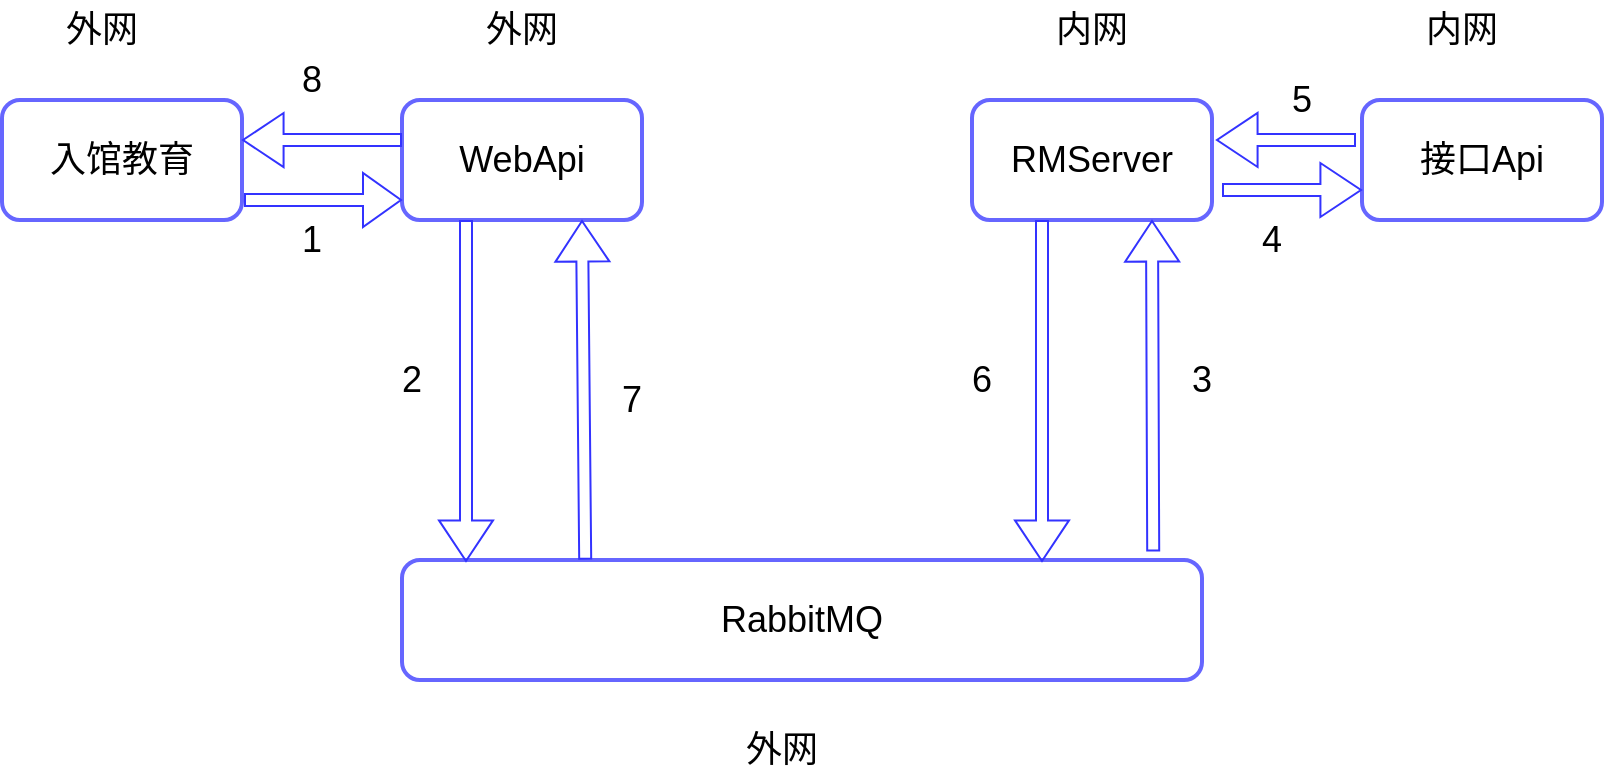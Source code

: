 <mxfile version="20.2.0" type="github">
  <diagram id="3AgY-yPfVQteRXyJUEFo" name="第 1 页">
    <mxGraphModel dx="1038" dy="539" grid="1" gridSize="10" guides="1" tooltips="1" connect="1" arrows="1" fold="1" page="1" pageScale="1" pageWidth="413" pageHeight="583" math="0" shadow="0">
      <root>
        <mxCell id="0" />
        <mxCell id="1" parent="0" />
        <mxCell id="IapzVNITazoT1ZQ--0HA-1" value="入馆教育" style="rounded=1;whiteSpace=wrap;html=1;strokeWidth=2;strokeColor=#6666FF;fontSize=18;" parent="1" vertex="1">
          <mxGeometry x="20" y="170" width="120" height="60" as="geometry" />
        </mxCell>
        <mxCell id="IapzVNITazoT1ZQ--0HA-4" value="WebApi" style="rounded=1;whiteSpace=wrap;html=1;strokeWidth=2;strokeColor=#6666FF;fontSize=18;" parent="1" vertex="1">
          <mxGeometry x="220" y="170" width="120" height="60" as="geometry" />
        </mxCell>
        <mxCell id="IapzVNITazoT1ZQ--0HA-5" value="RMServer" style="rounded=1;whiteSpace=wrap;html=1;strokeWidth=2;strokeColor=#6666FF;fontSize=18;" parent="1" vertex="1">
          <mxGeometry x="505" y="170" width="120" height="60" as="geometry" />
        </mxCell>
        <mxCell id="IapzVNITazoT1ZQ--0HA-6" value="RabbitMQ" style="rounded=1;whiteSpace=wrap;html=1;strokeWidth=2;strokeColor=#6666FF;fontSize=18;" parent="1" vertex="1">
          <mxGeometry x="220" y="400" width="400" height="60" as="geometry" />
        </mxCell>
        <mxCell id="IapzVNITazoT1ZQ--0HA-7" value="接口Api" style="rounded=1;whiteSpace=wrap;html=1;strokeWidth=2;strokeColor=#6666FF;fontSize=18;" parent="1" vertex="1">
          <mxGeometry x="700" y="170" width="120" height="60" as="geometry" />
        </mxCell>
        <mxCell id="IapzVNITazoT1ZQ--0HA-9" value="外网" style="text;html=1;strokeColor=none;fillColor=none;align=center;verticalAlign=middle;whiteSpace=wrap;rounded=0;fontSize=18;" parent="1" vertex="1">
          <mxGeometry x="380" y="480" width="60" height="30" as="geometry" />
        </mxCell>
        <mxCell id="IapzVNITazoT1ZQ--0HA-10" value="外网" style="text;html=1;strokeColor=none;fillColor=none;align=center;verticalAlign=middle;whiteSpace=wrap;rounded=0;fontSize=18;" parent="1" vertex="1">
          <mxGeometry x="250" y="120" width="60" height="30" as="geometry" />
        </mxCell>
        <mxCell id="IapzVNITazoT1ZQ--0HA-11" value="外网" style="text;html=1;strokeColor=none;fillColor=none;align=center;verticalAlign=middle;whiteSpace=wrap;rounded=0;fontSize=18;" parent="1" vertex="1">
          <mxGeometry x="40" y="120" width="60" height="30" as="geometry" />
        </mxCell>
        <mxCell id="IapzVNITazoT1ZQ--0HA-12" value="内网" style="text;html=1;strokeColor=none;fillColor=none;align=center;verticalAlign=middle;whiteSpace=wrap;rounded=0;fontSize=18;" parent="1" vertex="1">
          <mxGeometry x="535" y="120" width="60" height="30" as="geometry" />
        </mxCell>
        <mxCell id="IapzVNITazoT1ZQ--0HA-13" value="内网" style="text;html=1;strokeColor=none;fillColor=none;align=center;verticalAlign=middle;whiteSpace=wrap;rounded=0;fontSize=18;" parent="1" vertex="1">
          <mxGeometry x="720" y="120" width="60" height="30" as="geometry" />
        </mxCell>
        <mxCell id="IapzVNITazoT1ZQ--0HA-14" value="" style="shape=flexArrow;endArrow=block;html=1;rounded=0;fontSize=18;entryX=0;entryY=0.5;entryDx=0;entryDy=0;endSize=6;shadow=0;width=6;strokeColor=#3333FF;" parent="1" edge="1">
          <mxGeometry width="50" height="50" relative="1" as="geometry">
            <mxPoint x="141" y="220" as="sourcePoint" />
            <mxPoint x="220" y="220" as="targetPoint" />
          </mxGeometry>
        </mxCell>
        <mxCell id="IapzVNITazoT1ZQ--0HA-15" value="" style="shape=flexArrow;endArrow=block;html=1;rounded=0;fontSize=18;endSize=6.43;shadow=0;width=6;strokeColor=#3333FF;exitX=0.25;exitY=1;exitDx=0;exitDy=0;" parent="1" edge="1">
          <mxGeometry width="50" height="50" relative="1" as="geometry">
            <mxPoint x="252" y="230" as="sourcePoint" />
            <mxPoint x="252" y="401" as="targetPoint" />
          </mxGeometry>
        </mxCell>
        <mxCell id="IapzVNITazoT1ZQ--0HA-16" value="" style="shape=flexArrow;endArrow=block;html=1;rounded=0;fontSize=18;endSize=6.43;shadow=0;width=6;strokeColor=#3333FF;exitX=0;exitY=0.333;exitDx=0;exitDy=0;exitPerimeter=0;" parent="1" edge="1">
          <mxGeometry width="50" height="50" relative="1" as="geometry">
            <mxPoint x="697" y="189.98" as="sourcePoint" />
            <mxPoint x="627" y="190" as="targetPoint" />
          </mxGeometry>
        </mxCell>
        <mxCell id="IapzVNITazoT1ZQ--0HA-17" value="" style="shape=flexArrow;endArrow=block;html=1;rounded=0;fontSize=18;endSize=6.43;shadow=0;width=6;strokeColor=#3333FF;entryX=0;entryY=0.75;entryDx=0;entryDy=0;" parent="1" target="IapzVNITazoT1ZQ--0HA-7" edge="1">
          <mxGeometry width="50" height="50" relative="1" as="geometry">
            <mxPoint x="630" y="215" as="sourcePoint" />
            <mxPoint x="630" y="381" as="targetPoint" />
          </mxGeometry>
        </mxCell>
        <mxCell id="IapzVNITazoT1ZQ--0HA-18" value="" style="shape=flexArrow;endArrow=block;html=1;rounded=0;fontSize=18;endSize=6.43;shadow=0;width=6;strokeColor=#3333FF;exitX=0.229;exitY=-0.003;exitDx=0;exitDy=0;entryX=0.75;entryY=1;entryDx=0;entryDy=0;exitPerimeter=0;" parent="1" source="IapzVNITazoT1ZQ--0HA-6" target="IapzVNITazoT1ZQ--0HA-4" edge="1">
          <mxGeometry width="50" height="50" relative="1" as="geometry">
            <mxPoint x="370" y="240" as="sourcePoint" />
            <mxPoint x="370" y="411" as="targetPoint" />
          </mxGeometry>
        </mxCell>
        <mxCell id="IapzVNITazoT1ZQ--0HA-19" value="" style="shape=flexArrow;endArrow=block;html=1;rounded=0;fontSize=18;endSize=6.43;shadow=0;width=6;strokeColor=#3333FF;entryX=0.75;entryY=1;entryDx=0;entryDy=0;exitX=0.939;exitY=-0.07;exitDx=0;exitDy=0;exitPerimeter=0;" parent="1" source="IapzVNITazoT1ZQ--0HA-6" target="IapzVNITazoT1ZQ--0HA-5" edge="1">
          <mxGeometry width="50" height="50" relative="1" as="geometry">
            <mxPoint x="595" y="390" as="sourcePoint" />
            <mxPoint x="720" y="310" as="targetPoint" />
          </mxGeometry>
        </mxCell>
        <mxCell id="IapzVNITazoT1ZQ--0HA-20" value="" style="shape=flexArrow;endArrow=block;html=1;rounded=0;fontSize=18;endSize=6.43;shadow=0;width=6;strokeColor=#3333FF;exitX=0.25;exitY=1;exitDx=0;exitDy=0;" parent="1" edge="1">
          <mxGeometry width="50" height="50" relative="1" as="geometry">
            <mxPoint x="540" y="230" as="sourcePoint" />
            <mxPoint x="540" y="401" as="targetPoint" />
          </mxGeometry>
        </mxCell>
        <mxCell id="IapzVNITazoT1ZQ--0HA-22" value="" style="shape=flexArrow;endArrow=block;html=1;rounded=0;fontSize=18;endSize=6.43;shadow=0;width=6;strokeColor=#3333FF;" parent="1" edge="1">
          <mxGeometry width="50" height="50" relative="1" as="geometry">
            <mxPoint x="220" y="190" as="sourcePoint" />
            <mxPoint x="140" y="190.02" as="targetPoint" />
          </mxGeometry>
        </mxCell>
        <mxCell id="IapzVNITazoT1ZQ--0HA-23" value="1" style="text;html=1;strokeColor=none;fillColor=none;align=center;verticalAlign=middle;whiteSpace=wrap;rounded=0;fontSize=18;" parent="1" vertex="1">
          <mxGeometry x="150" y="230" width="50" height="20" as="geometry" />
        </mxCell>
        <mxCell id="IapzVNITazoT1ZQ--0HA-26" value="2" style="text;html=1;strokeColor=none;fillColor=none;align=center;verticalAlign=middle;whiteSpace=wrap;rounded=0;fontSize=18;" parent="1" vertex="1">
          <mxGeometry x="200" y="300" width="50" height="20" as="geometry" />
        </mxCell>
        <mxCell id="IapzVNITazoT1ZQ--0HA-27" value="3" style="text;html=1;strokeColor=none;fillColor=none;align=center;verticalAlign=middle;whiteSpace=wrap;rounded=0;fontSize=18;" parent="1" vertex="1">
          <mxGeometry x="595" y="300" width="50" height="20" as="geometry" />
        </mxCell>
        <mxCell id="IapzVNITazoT1ZQ--0HA-28" value="4" style="text;html=1;strokeColor=none;fillColor=none;align=center;verticalAlign=middle;whiteSpace=wrap;rounded=0;fontSize=18;" parent="1" vertex="1">
          <mxGeometry x="630" y="230" width="50" height="20" as="geometry" />
        </mxCell>
        <mxCell id="IapzVNITazoT1ZQ--0HA-29" value="5" style="text;html=1;strokeColor=none;fillColor=none;align=center;verticalAlign=middle;whiteSpace=wrap;rounded=0;fontSize=18;" parent="1" vertex="1">
          <mxGeometry x="645" y="160" width="50" height="20" as="geometry" />
        </mxCell>
        <mxCell id="IapzVNITazoT1ZQ--0HA-30" value="6" style="text;html=1;strokeColor=none;fillColor=none;align=center;verticalAlign=middle;whiteSpace=wrap;rounded=0;fontSize=18;" parent="1" vertex="1">
          <mxGeometry x="485" y="300" width="50" height="20" as="geometry" />
        </mxCell>
        <mxCell id="IapzVNITazoT1ZQ--0HA-31" value="7" style="text;html=1;strokeColor=none;fillColor=none;align=center;verticalAlign=middle;whiteSpace=wrap;rounded=0;fontSize=18;" parent="1" vertex="1">
          <mxGeometry x="310" y="310" width="50" height="20" as="geometry" />
        </mxCell>
        <mxCell id="IapzVNITazoT1ZQ--0HA-32" value="8" style="text;html=1;strokeColor=none;fillColor=none;align=center;verticalAlign=middle;whiteSpace=wrap;rounded=0;fontSize=18;" parent="1" vertex="1">
          <mxGeometry x="150" y="150" width="50" height="20" as="geometry" />
        </mxCell>
      </root>
    </mxGraphModel>
  </diagram>
</mxfile>
